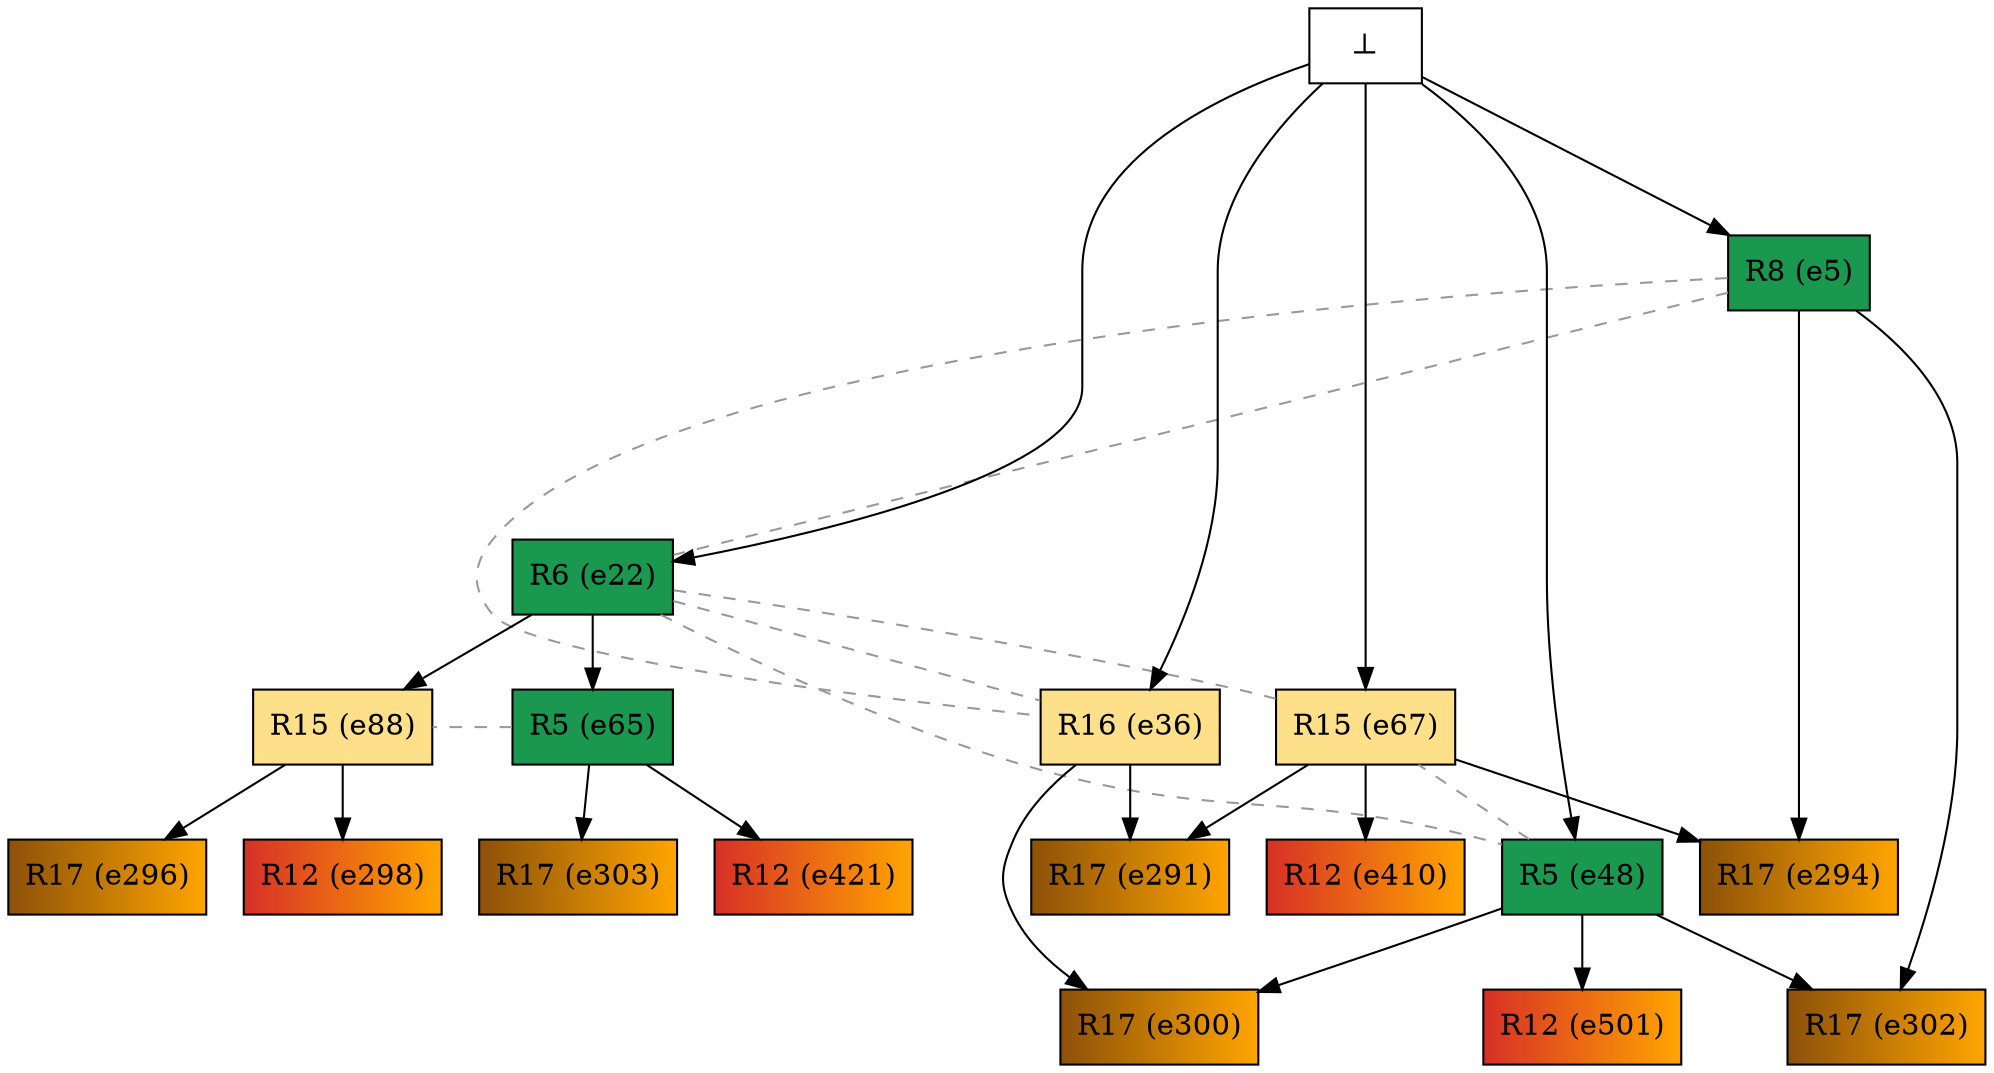 digraph test {

//conflicts
  e5 -> e22 [arrowhead=none color=gray60 style=dashed constraint=false];
  e5 -> e36 [arrowhead=none color=gray60 style=dashed constraint=false];
  e22 -> e36 [arrowhead=none color=gray60 style=dashed constraint=false];
  e22 -> e48 [arrowhead=none color=gray60 style=dashed constraint=false];
  e22 -> e67 [arrowhead=none color=gray60 style=dashed constraint=false];
  e48 -> e67 [arrowhead=none color=gray60 style=dashed constraint=false];
  e65 -> e88 [arrowhead=none color=gray60 style=dashed constraint=false];

  e36 -> e291 [minlen=1];
  e67 -> e291 [minlen=1];
  e5 -> e294 [minlen=1];
  e67 -> e294 [minlen=1];
  e88 -> e296 [minlen=1];
  e22 -> e88 [minlen=1];
  e88 -> e298 [minlen=1];
  e36 -> e300 [minlen=1];
  e48 -> e300 [minlen=1];
  e5 -> e302 [minlen=1];
  e48 -> e302 [minlen=1];
  e65 -> e303 [minlen=1];
  e22 -> e65 [minlen=1];
  e67 -> e410 [minlen=1];
  e65 -> e421 [minlen=1];
  e48 -> e501 [minlen=1];
  e0 -> e5 [minlen=2];
  e0 -> e22 [minlen=5];
  e0 -> e36 [minlen=6];
  e0 -> e48 [minlen=7];
  e0 -> e67 [minlen=6];

  e5 [color="black" fillcolor="#1a9850:#1a9850" label="R8 (e5)" shape=box style=filled];
  e22 [color="black" fillcolor="#1a9850:#1a9850" label="R6 (e22)" shape=box style=filled];
  e36 [color="black" fillcolor="#fee08b:#fee08b" label="R16 (e36)" shape=box style=filled];
  e48 [color="black" fillcolor="#1a9850:#1a9850" label="R5 (e48)" shape=box style=filled];
  e65 [color="black" fillcolor="#1a9850:#1a9850" label="R5 (e65)" shape=box style=filled];
  e67 [color="black" fillcolor="#fee08b:#fee08b" label="R15 (e67)" shape=box style=filled];
  e88 [color="black" fillcolor="#fee08b:#fee08b" label="R15 (e88)" shape=box style=filled];
  e291 [color="black" fillcolor="#8c510a:orange" label="R17 (e291)" shape=box style=filled];
  e294 [color="black" fillcolor="#8c510a:orange" label="R17 (e294)" shape=box style=filled];
  e296 [color="black" fillcolor="#8c510a:orange" label="R17 (e296)" shape=box style=filled];
  e298 [color="black" fillcolor="#d73027:orange" label="R12 (e298)" shape=box style=filled];
  e300 [color="black" fillcolor="#8c510a:orange" label="R17 (e300)" shape=box style=filled];
  e302 [color="black" fillcolor="#8c510a:orange" label="R17 (e302)" shape=box style=filled];
  e303 [color="black" fillcolor="#8c510a:orange" label="R17 (e303)" shape=box style=filled];
  e410 [color="black" fillcolor="#d73027:orange" label="R12 (e410)" shape=box style=filled];
  e421 [color="black" fillcolor="#d73027:orange" label="R12 (e421)" shape=box style=filled];
  e501 [color="black" fillcolor="#d73027:orange" label="R12 (e501)" shape=box style=filled];
  e0 [fillcolor="white" label="⊥" shape=box style=filled];
}
